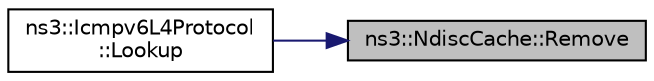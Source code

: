 digraph "ns3::NdiscCache::Remove"
{
 // LATEX_PDF_SIZE
  edge [fontname="Helvetica",fontsize="10",labelfontname="Helvetica",labelfontsize="10"];
  node [fontname="Helvetica",fontsize="10",shape=record];
  rankdir="RL";
  Node1 [label="ns3::NdiscCache::Remove",height=0.2,width=0.4,color="black", fillcolor="grey75", style="filled", fontcolor="black",tooltip="Delete an entry."];
  Node1 -> Node2 [dir="back",color="midnightblue",fontsize="10",style="solid",fontname="Helvetica"];
  Node2 [label="ns3::Icmpv6L4Protocol\l::Lookup",height=0.2,width=0.4,color="black", fillcolor="white", style="filled",URL="$classns3_1_1_icmpv6_l4_protocol.html#aa4d97bb59a89c2d5b41c76ebe9a54f14",tooltip="Lookup in the ND cache for the IPv6 address (similar as ARP protocol)."];
}

